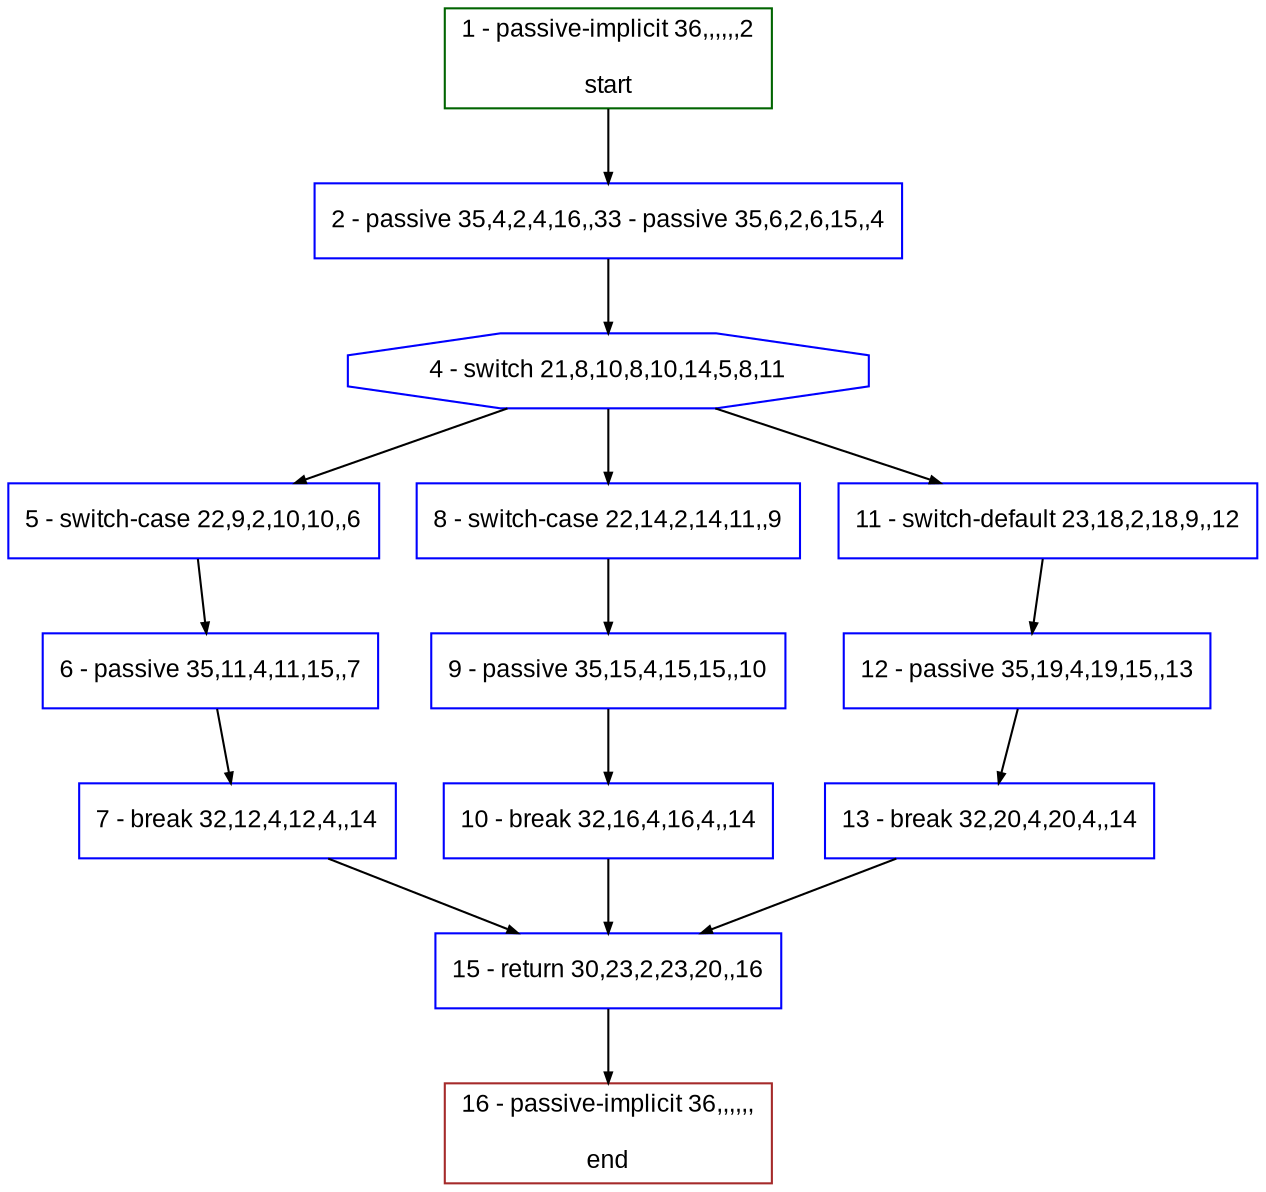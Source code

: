 digraph "" {
  graph [bgcolor="white", fillcolor="#FFFFCC", pack="true", packmode="clust", fontname="Arial", label="", fontsize="12", compound="true", style="rounded,filled"];
  node [node_initialized="no", fillcolor="white", fontname="Arial", label="", color="grey", fontsize="12", fixedsize="false", compound="true", shape="rectangle", style="filled"];
  edge [arrowtail="none", lhead="", fontcolor="black", fontname="Arial", label="", color="black", fontsize="12", arrowhead="normal", arrowsize="0.5", compound="true", ltail="", dir="forward"];
  __N1 [fillcolor="#ffffff", label="2 - passive 35,4,2,4,16,,33 - passive 35,6,2,6,15,,4", color="#0000ff", shape="box", style="filled"];
  __N2 [fillcolor="#ffffff", label="1 - passive-implicit 36,,,,,,2\n\nstart", color="#006400", shape="box", style="filled"];
  __N3 [fillcolor="#ffffff", label="4 - switch 21,8,10,8,10,14,5,8,11", color="#0000ff", shape="octagon", style="filled"];
  __N4 [fillcolor="#ffffff", label="5 - switch-case 22,9,2,10,10,,6", color="#0000ff", shape="box", style="filled"];
  __N5 [fillcolor="#ffffff", label="8 - switch-case 22,14,2,14,11,,9", color="#0000ff", shape="box", style="filled"];
  __N6 [fillcolor="#ffffff", label="11 - switch-default 23,18,2,18,9,,12", color="#0000ff", shape="box", style="filled"];
  __N7 [fillcolor="#ffffff", label="6 - passive 35,11,4,11,15,,7", color="#0000ff", shape="box", style="filled"];
  __N8 [fillcolor="#ffffff", label="7 - break 32,12,4,12,4,,14", color="#0000ff", shape="box", style="filled"];
  __N9 [fillcolor="#ffffff", label="15 - return 30,23,2,23,20,,16", color="#0000ff", shape="box", style="filled"];
  __N10 [fillcolor="#ffffff", label="9 - passive 35,15,4,15,15,,10", color="#0000ff", shape="box", style="filled"];
  __N11 [fillcolor="#ffffff", label="10 - break 32,16,4,16,4,,14", color="#0000ff", shape="box", style="filled"];
  __N12 [fillcolor="#ffffff", label="12 - passive 35,19,4,19,15,,13", color="#0000ff", shape="box", style="filled"];
  __N13 [fillcolor="#ffffff", label="13 - break 32,20,4,20,4,,14", color="#0000ff", shape="box", style="filled"];
  __N14 [fillcolor="#ffffff", label="16 - passive-implicit 36,,,,,,\n\nend", color="#a52a2a", shape="box", style="filled"];
  __N2 -> __N1 [arrowtail="none", color="#000000", label="", arrowhead="normal", dir="forward"];
  __N1 -> __N3 [arrowtail="none", color="#000000", label="", arrowhead="normal", dir="forward"];
  __N3 -> __N4 [arrowtail="none", color="#000000", label="", arrowhead="normal", dir="forward"];
  __N3 -> __N5 [arrowtail="none", color="#000000", label="", arrowhead="normal", dir="forward"];
  __N3 -> __N6 [arrowtail="none", color="#000000", label="", arrowhead="normal", dir="forward"];
  __N4 -> __N7 [arrowtail="none", color="#000000", label="", arrowhead="normal", dir="forward"];
  __N7 -> __N8 [arrowtail="none", color="#000000", label="", arrowhead="normal", dir="forward"];
  __N8 -> __N9 [arrowtail="none", color="#000000", label="", arrowhead="normal", dir="forward"];
  __N5 -> __N10 [arrowtail="none", color="#000000", label="", arrowhead="normal", dir="forward"];
  __N10 -> __N11 [arrowtail="none", color="#000000", label="", arrowhead="normal", dir="forward"];
  __N11 -> __N9 [arrowtail="none", color="#000000", label="", arrowhead="normal", dir="forward"];
  __N6 -> __N12 [arrowtail="none", color="#000000", label="", arrowhead="normal", dir="forward"];
  __N12 -> __N13 [arrowtail="none", color="#000000", label="", arrowhead="normal", dir="forward"];
  __N13 -> __N9 [arrowtail="none", color="#000000", label="", arrowhead="normal", dir="forward"];
  __N9 -> __N14 [arrowtail="none", color="#000000", label="", arrowhead="normal", dir="forward"];
}
